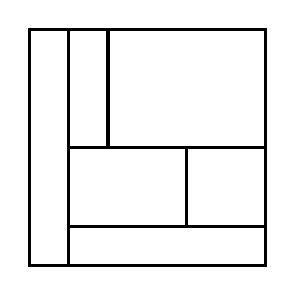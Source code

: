 \begin{tikzpicture}[very thick, scale=.5]
    \draw (0,0) rectangle (1,6);
    \draw (1,3) rectangle (2,6);
    \draw (2,3) rectangle (6,6);
    \draw (1,1) rectangle (4,3);
    \draw (4,1) rectangle (6,3);
    \draw (1,0) rectangle (6,1);
\end{tikzpicture}

